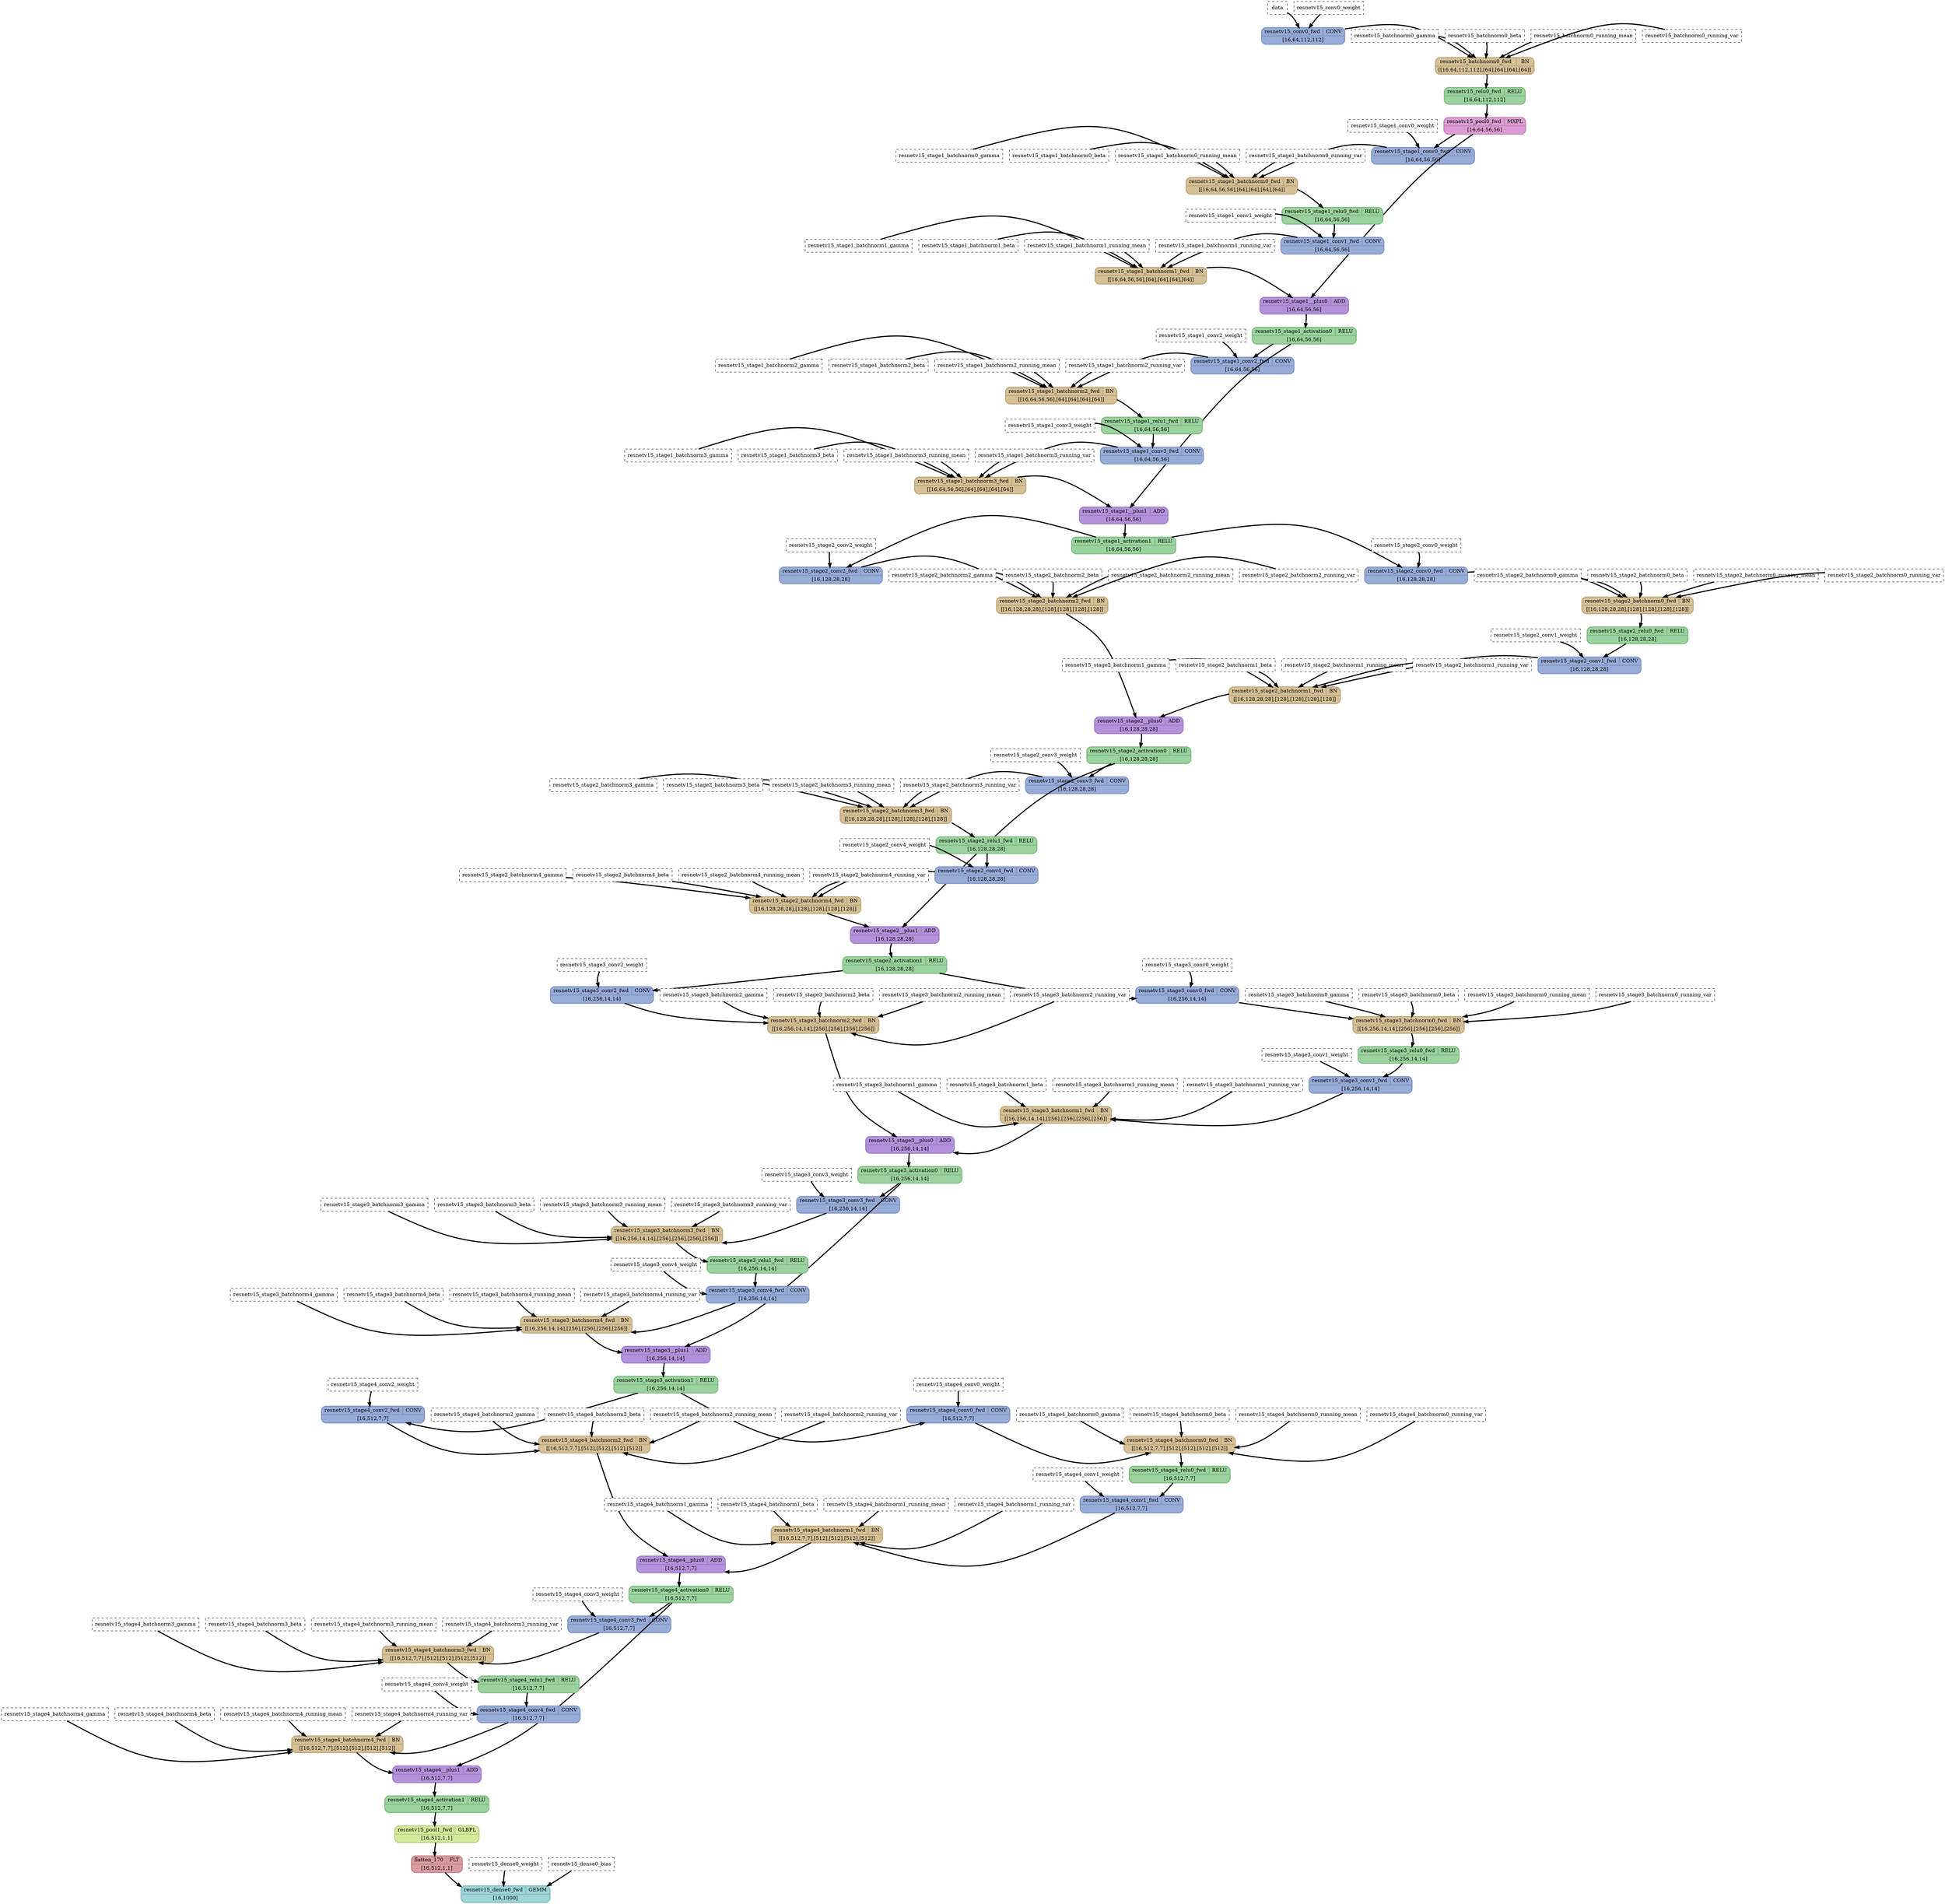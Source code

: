 strict digraph {
  graph [
    rankdir="TB"
    overlap=prism
    overlap_shrink=true
    splines=curved
  ];
  node [
    shape=Mrecord
  ];
  edge [
    penwidth=3
  ];

  // Node definitions.
  "data" [
    id=0
    name="data"
    type=constant_input
    label="data"
    inputs=""
    outputs=""
    shape=box
    style="filled,dashed"
    fillcolor="white"
  ];
  "resnetv15_conv0_weight" [
    id=1
    name="resnetv15_conv0_weight"
    type=constant_input
    label="resnetv15_conv0_weight"
    inputs=""
    outputs=""
    shape=box
    style="filled,dashed"
    fillcolor="white"
  ];
  "resnetv15_conv0_fwd" [
    id=2
    name="resnetv15_conv0_fwd"
    type=Conv
    label="{ {resnetv15_conv0_fwd  | CONV} | [16,64,112,112] }"
    inputs="data;resnetv15_conv0_weight"
    outputs="resnetv15_conv0_fwd"
    penwidth=3
    style=filled
    color="#8599c5"
    fontcolor="#000000"
    fillcolor="#98acd8"
  ];
  "resnetv15_batchnorm0_gamma" [
    id=3
    name="resnetv15_batchnorm0_gamma"
    type=constant_input
    label="resnetv15_batchnorm0_gamma"
    inputs=""
    outputs=""
    shape=box
    style="filled,dashed"
    fillcolor="white"
  ];
  "resnetv15_batchnorm0_beta" [
    id=4
    name="resnetv15_batchnorm0_beta"
    type=constant_input
    label="resnetv15_batchnorm0_beta"
    inputs=""
    outputs=""
    shape=box
    style="filled,dashed"
    fillcolor="white"
  ];
  "resnetv15_batchnorm0_running_mean" [
    id=5
    name="resnetv15_batchnorm0_running_mean"
    type=constant_input
    label="resnetv15_batchnorm0_running_mean"
    inputs=""
    outputs=""
    shape=box
    style="filled,dashed"
    fillcolor="white"
  ];
  "resnetv15_batchnorm0_running_var" [
    id=6
    name="resnetv15_batchnorm0_running_var"
    type=constant_input
    label="resnetv15_batchnorm0_running_var"
    inputs=""
    outputs=""
    shape=box
    style="filled,dashed"
    fillcolor="white"
  ];
  "resnetv15_batchnorm0_fwd" [
    id=7
    name="resnetv15_batchnorm0_fwd"
    type=BatchNormalization
    label="{ {resnetv15_batchnorm0_fwd  | BN} | [[16,64,112,112],[64],[64],[64],[64]] }"
    inputs="resnetv15_conv0_fwd;resnetv15_batchnorm0_gamma;resnetv15_batchnorm0_beta;resnetv15_batchnorm0_running_mean;resnetv15_batchnorm0_running_var"
    outputs="resnetv15_batchnorm0_fwd"
    penwidth=3
    style=filled
    color="#c0ab81"
    fontcolor="#000000"
    fillcolor="#d6c096"
  ];
  "resnetv15_relu0_fwd" [
    id=8
    name="resnetv15_relu0_fwd"
    type=Relu
    label="{ {resnetv15_relu0_fwd  | RELU} | [16,64,112,112] }"
    inputs="resnetv15_batchnorm0_fwd"
    outputs="resnetv15_relu0_fwd"
    penwidth=3
    style=filled
    color="#85bd89"
    fontcolor="#000000"
    fillcolor="#9ad39d"
  ];
  "resnetv15_pool0_fwd" [
    id=9
    name="resnetv15_pool0_fwd"
    type=MaxPool
    label="{ {resnetv15_pool0_fwd  | MXPL} | [16,64,56,56] }"
    inputs="resnetv15_relu0_fwd"
    outputs="resnetv15_pool0_fwd"
    penwidth=3
    style=filled
    color="#c78abe"
    fontcolor="#000000"
    fillcolor="#db9dd2"
  ];
  "resnetv15_stage1_conv0_weight" [
    id=10
    name="resnetv15_stage1_conv0_weight"
    type=constant_input
    label="resnetv15_stage1_conv0_weight"
    inputs=""
    outputs=""
    shape=box
    style="filled,dashed"
    fillcolor="white"
  ];
  "resnetv15_stage1_conv0_fwd" [
    id=11
    name="resnetv15_stage1_conv0_fwd"
    type=Conv
    label="{ {resnetv15_stage1_conv0_fwd  | CONV} | [16,64,56,56] }"
    inputs="resnetv15_pool0_fwd;resnetv15_stage1_conv0_weight"
    outputs="resnetv15_stage1_conv0_fwd"
    penwidth=3
    style=filled
    color="#8599c5"
    fontcolor="#000000"
    fillcolor="#98acd8"
  ];
  "resnetv15_stage1_batchnorm0_gamma" [
    id=12
    name="resnetv15_stage1_batchnorm0_gamma"
    type=constant_input
    label="resnetv15_stage1_batchnorm0_gamma"
    inputs=""
    outputs=""
    shape=box
    style="filled,dashed"
    fillcolor="white"
  ];
  "resnetv15_stage1_batchnorm0_beta" [
    id=13
    name="resnetv15_stage1_batchnorm0_beta"
    type=constant_input
    label="resnetv15_stage1_batchnorm0_beta"
    inputs=""
    outputs=""
    shape=box
    style="filled,dashed"
    fillcolor="white"
  ];
  "resnetv15_stage1_batchnorm0_running_mean" [
    id=14
    name="resnetv15_stage1_batchnorm0_running_mean"
    type=constant_input
    label="resnetv15_stage1_batchnorm0_running_mean"
    inputs=""
    outputs=""
    shape=box
    style="filled,dashed"
    fillcolor="white"
  ];
  "resnetv15_stage1_batchnorm0_running_var" [
    id=15
    name="resnetv15_stage1_batchnorm0_running_var"
    type=constant_input
    label="resnetv15_stage1_batchnorm0_running_var"
    inputs=""
    outputs=""
    shape=box
    style="filled,dashed"
    fillcolor="white"
  ];
  "resnetv15_stage1_batchnorm0_fwd" [
    id=16
    name="resnetv15_stage1_batchnorm0_fwd"
    type=BatchNormalization
    label="{ {resnetv15_stage1_batchnorm0_fwd  | BN} | [[16,64,56,56],[64],[64],[64],[64]] }"
    inputs="resnetv15_stage1_conv0_fwd;resnetv15_stage1_batchnorm0_gamma;resnetv15_stage1_batchnorm0_beta;resnetv15_stage1_batchnorm0_running_mean;resnetv15_stage1_batchnorm0_running_var"
    outputs="resnetv15_stage1_batchnorm0_fwd"
    penwidth=3
    style=filled
    color="#c0ab81"
    fontcolor="#000000"
    fillcolor="#d6c096"
  ];
  "resnetv15_stage1_relu0_fwd" [
    id=17
    name="resnetv15_stage1_relu0_fwd"
    type=Relu
    label="{ {resnetv15_stage1_relu0_fwd  | RELU} | [16,64,56,56] }"
    inputs="resnetv15_stage1_batchnorm0_fwd"
    outputs="resnetv15_stage1_relu0_fwd"
    penwidth=3
    style=filled
    color="#85bd89"
    fontcolor="#000000"
    fillcolor="#9ad39d"
  ];
  "resnetv15_stage1_conv1_weight" [
    id=18
    name="resnetv15_stage1_conv1_weight"
    type=constant_input
    label="resnetv15_stage1_conv1_weight"
    inputs=""
    outputs=""
    shape=box
    style="filled,dashed"
    fillcolor="white"
  ];
  "resnetv15_stage1_conv1_fwd" [
    id=19
    name="resnetv15_stage1_conv1_fwd"
    type=Conv
    label="{ {resnetv15_stage1_conv1_fwd  | CONV} | [16,64,56,56] }"
    inputs="resnetv15_stage1_relu0_fwd;resnetv15_stage1_conv1_weight"
    outputs="resnetv15_stage1_conv1_fwd"
    penwidth=3
    style=filled
    color="#8599c5"
    fontcolor="#000000"
    fillcolor="#98acd8"
  ];
  "resnetv15_stage1_batchnorm1_gamma" [
    id=20
    name="resnetv15_stage1_batchnorm1_gamma"
    type=constant_input
    label="resnetv15_stage1_batchnorm1_gamma"
    inputs=""
    outputs=""
    shape=box
    style="filled,dashed"
    fillcolor="white"
  ];
  "resnetv15_stage1_batchnorm1_beta" [
    id=21
    name="resnetv15_stage1_batchnorm1_beta"
    type=constant_input
    label="resnetv15_stage1_batchnorm1_beta"
    inputs=""
    outputs=""
    shape=box
    style="filled,dashed"
    fillcolor="white"
  ];
  "resnetv15_stage1_batchnorm1_running_mean" [
    id=22
    name="resnetv15_stage1_batchnorm1_running_mean"
    type=constant_input
    label="resnetv15_stage1_batchnorm1_running_mean"
    inputs=""
    outputs=""
    shape=box
    style="filled,dashed"
    fillcolor="white"
  ];
  "resnetv15_stage1_batchnorm1_running_var" [
    id=23
    name="resnetv15_stage1_batchnorm1_running_var"
    type=constant_input
    label="resnetv15_stage1_batchnorm1_running_var"
    inputs=""
    outputs=""
    shape=box
    style="filled,dashed"
    fillcolor="white"
  ];
  "resnetv15_stage1_batchnorm1_fwd" [
    id=24
    name="resnetv15_stage1_batchnorm1_fwd"
    type=BatchNormalization
    label="{ {resnetv15_stage1_batchnorm1_fwd  | BN} | [[16,64,56,56],[64],[64],[64],[64]] }"
    inputs="resnetv15_stage1_conv1_fwd;resnetv15_stage1_batchnorm1_gamma;resnetv15_stage1_batchnorm1_beta;resnetv15_stage1_batchnorm1_running_mean;resnetv15_stage1_batchnorm1_running_var"
    outputs="resnetv15_stage1_batchnorm1_fwd"
    penwidth=3
    style=filled
    color="#c0ab81"
    fontcolor="#000000"
    fillcolor="#d6c096"
  ];
  "resnetv15_stage1__plus0" [
    id=25
    name="resnetv15_stage1__plus0"
    type=Add
    label="{ {resnetv15_stage1__plus0  | ADD} | [16,64,56,56] }"
    inputs="resnetv15_pool0_fwd;resnetv15_stage1_batchnorm1_fwd"
    outputs="resnetv15_stage1__plus0"
    penwidth=3
    style=filled
    color="#a281c9"
    fontcolor="#000000"
    fillcolor="#b492db"
  ];
  "resnetv15_stage1_activation0" [
    id=26
    name="resnetv15_stage1_activation0"
    type=Relu
    label="{ {resnetv15_stage1_activation0  | RELU} | [16,64,56,56] }"
    inputs="resnetv15_stage1__plus0"
    outputs="resnetv15_stage1_activation0"
    penwidth=3
    style=filled
    color="#85bd89"
    fontcolor="#000000"
    fillcolor="#9ad39d"
  ];
  "resnetv15_stage1_conv2_weight" [
    id=27
    name="resnetv15_stage1_conv2_weight"
    type=constant_input
    label="resnetv15_stage1_conv2_weight"
    inputs=""
    outputs=""
    shape=box
    style="filled,dashed"
    fillcolor="white"
  ];
  "resnetv15_stage1_conv2_fwd" [
    id=28
    name="resnetv15_stage1_conv2_fwd"
    type=Conv
    label="{ {resnetv15_stage1_conv2_fwd  | CONV} | [16,64,56,56] }"
    inputs="resnetv15_stage1_activation0;resnetv15_stage1_conv2_weight"
    outputs="resnetv15_stage1_conv2_fwd"
    penwidth=3
    style=filled
    color="#8599c5"
    fontcolor="#000000"
    fillcolor="#98acd8"
  ];
  "resnetv15_stage1_batchnorm2_gamma" [
    id=29
    name="resnetv15_stage1_batchnorm2_gamma"
    type=constant_input
    label="resnetv15_stage1_batchnorm2_gamma"
    inputs=""
    outputs=""
    shape=box
    style="filled,dashed"
    fillcolor="white"
  ];
  "resnetv15_stage1_batchnorm2_beta" [
    id=30
    name="resnetv15_stage1_batchnorm2_beta"
    type=constant_input
    label="resnetv15_stage1_batchnorm2_beta"
    inputs=""
    outputs=""
    shape=box
    style="filled,dashed"
    fillcolor="white"
  ];
  "resnetv15_stage1_batchnorm2_running_mean" [
    id=31
    name="resnetv15_stage1_batchnorm2_running_mean"
    type=constant_input
    label="resnetv15_stage1_batchnorm2_running_mean"
    inputs=""
    outputs=""
    shape=box
    style="filled,dashed"
    fillcolor="white"
  ];
  "resnetv15_stage1_batchnorm2_running_var" [
    id=32
    name="resnetv15_stage1_batchnorm2_running_var"
    type=constant_input
    label="resnetv15_stage1_batchnorm2_running_var"
    inputs=""
    outputs=""
    shape=box
    style="filled,dashed"
    fillcolor="white"
  ];
  "resnetv15_stage1_batchnorm2_fwd" [
    id=33
    name="resnetv15_stage1_batchnorm2_fwd"
    type=BatchNormalization
    label="{ {resnetv15_stage1_batchnorm2_fwd  | BN} | [[16,64,56,56],[64],[64],[64],[64]] }"
    inputs="resnetv15_stage1_conv2_fwd;resnetv15_stage1_batchnorm2_gamma;resnetv15_stage1_batchnorm2_beta;resnetv15_stage1_batchnorm2_running_mean;resnetv15_stage1_batchnorm2_running_var"
    outputs="resnetv15_stage1_batchnorm2_fwd"
    penwidth=3
    style=filled
    color="#c0ab81"
    fontcolor="#000000"
    fillcolor="#d6c096"
  ];
  "resnetv15_stage1_relu1_fwd" [
    id=34
    name="resnetv15_stage1_relu1_fwd"
    type=Relu
    label="{ {resnetv15_stage1_relu1_fwd  | RELU} | [16,64,56,56] }"
    inputs="resnetv15_stage1_batchnorm2_fwd"
    outputs="resnetv15_stage1_relu1_fwd"
    penwidth=3
    style=filled
    color="#85bd89"
    fontcolor="#000000"
    fillcolor="#9ad39d"
  ];
  "resnetv15_stage1_conv3_weight" [
    id=35
    name="resnetv15_stage1_conv3_weight"
    type=constant_input
    label="resnetv15_stage1_conv3_weight"
    inputs=""
    outputs=""
    shape=box
    style="filled,dashed"
    fillcolor="white"
  ];
  "resnetv15_stage1_conv3_fwd" [
    id=36
    name="resnetv15_stage1_conv3_fwd"
    type=Conv
    label="{ {resnetv15_stage1_conv3_fwd  | CONV} | [16,64,56,56] }"
    inputs="resnetv15_stage1_relu1_fwd;resnetv15_stage1_conv3_weight"
    outputs="resnetv15_stage1_conv3_fwd"
    penwidth=3
    style=filled
    color="#8599c5"
    fontcolor="#000000"
    fillcolor="#98acd8"
  ];
  "resnetv15_stage1_batchnorm3_gamma" [
    id=37
    name="resnetv15_stage1_batchnorm3_gamma"
    type=constant_input
    label="resnetv15_stage1_batchnorm3_gamma"
    inputs=""
    outputs=""
    shape=box
    style="filled,dashed"
    fillcolor="white"
  ];
  "resnetv15_stage1_batchnorm3_beta" [
    id=38
    name="resnetv15_stage1_batchnorm3_beta"
    type=constant_input
    label="resnetv15_stage1_batchnorm3_beta"
    inputs=""
    outputs=""
    shape=box
    style="filled,dashed"
    fillcolor="white"
  ];
  "resnetv15_stage1_batchnorm3_running_mean" [
    id=39
    name="resnetv15_stage1_batchnorm3_running_mean"
    type=constant_input
    label="resnetv15_stage1_batchnorm3_running_mean"
    inputs=""
    outputs=""
    shape=box
    style="filled,dashed"
    fillcolor="white"
  ];
  "resnetv15_stage1_batchnorm3_running_var" [
    id=40
    name="resnetv15_stage1_batchnorm3_running_var"
    type=constant_input
    label="resnetv15_stage1_batchnorm3_running_var"
    inputs=""
    outputs=""
    shape=box
    style="filled,dashed"
    fillcolor="white"
  ];
  "resnetv15_stage1_batchnorm3_fwd" [
    id=41
    name="resnetv15_stage1_batchnorm3_fwd"
    type=BatchNormalization
    label="{ {resnetv15_stage1_batchnorm3_fwd  | BN} | [[16,64,56,56],[64],[64],[64],[64]] }"
    inputs="resnetv15_stage1_conv3_fwd;resnetv15_stage1_batchnorm3_gamma;resnetv15_stage1_batchnorm3_beta;resnetv15_stage1_batchnorm3_running_mean;resnetv15_stage1_batchnorm3_running_var"
    outputs="resnetv15_stage1_batchnorm3_fwd"
    penwidth=3
    style=filled
    color="#c0ab81"
    fontcolor="#000000"
    fillcolor="#d6c096"
  ];
  "resnetv15_stage1__plus1" [
    id=42
    name="resnetv15_stage1__plus1"
    type=Add
    label="{ {resnetv15_stage1__plus1  | ADD} | [16,64,56,56] }"
    inputs="resnetv15_stage1_activation0;resnetv15_stage1_batchnorm3_fwd"
    outputs="resnetv15_stage1__plus1"
    penwidth=3
    style=filled
    color="#a281c9"
    fontcolor="#000000"
    fillcolor="#b492db"
  ];
  "resnetv15_stage1_activation1" [
    id=43
    name="resnetv15_stage1_activation1"
    type=Relu
    label="{ {resnetv15_stage1_activation1  | RELU} | [16,64,56,56] }"
    inputs="resnetv15_stage1__plus1"
    outputs="resnetv15_stage1_activation1"
    penwidth=3
    style=filled
    color="#85bd89"
    fontcolor="#000000"
    fillcolor="#9ad39d"
  ];
  "resnetv15_stage2_conv2_weight" [
    id=44
    name="resnetv15_stage2_conv2_weight"
    type=constant_input
    label="resnetv15_stage2_conv2_weight"
    inputs=""
    outputs=""
    shape=box
    style="filled,dashed"
    fillcolor="white"
  ];
  "resnetv15_stage2_conv2_fwd" [
    id=45
    name="resnetv15_stage2_conv2_fwd"
    type=Conv
    label="{ {resnetv15_stage2_conv2_fwd  | CONV} | [16,128,28,28] }"
    inputs="resnetv15_stage1_activation1;resnetv15_stage2_conv2_weight"
    outputs="resnetv15_stage2_conv2_fwd"
    penwidth=3
    style=filled
    color="#8599c5"
    fontcolor="#000000"
    fillcolor="#98acd8"
  ];
  "resnetv15_stage2_batchnorm2_gamma" [
    id=46
    name="resnetv15_stage2_batchnorm2_gamma"
    type=constant_input
    label="resnetv15_stage2_batchnorm2_gamma"
    inputs=""
    outputs=""
    shape=box
    style="filled,dashed"
    fillcolor="white"
  ];
  "resnetv15_stage2_batchnorm2_beta" [
    id=47
    name="resnetv15_stage2_batchnorm2_beta"
    type=constant_input
    label="resnetv15_stage2_batchnorm2_beta"
    inputs=""
    outputs=""
    shape=box
    style="filled,dashed"
    fillcolor="white"
  ];
  "resnetv15_stage2_batchnorm2_running_mean" [
    id=48
    name="resnetv15_stage2_batchnorm2_running_mean"
    type=constant_input
    label="resnetv15_stage2_batchnorm2_running_mean"
    inputs=""
    outputs=""
    shape=box
    style="filled,dashed"
    fillcolor="white"
  ];
  "resnetv15_stage2_batchnorm2_running_var" [
    id=49
    name="resnetv15_stage2_batchnorm2_running_var"
    type=constant_input
    label="resnetv15_stage2_batchnorm2_running_var"
    inputs=""
    outputs=""
    shape=box
    style="filled,dashed"
    fillcolor="white"
  ];
  "resnetv15_stage2_batchnorm2_fwd" [
    id=50
    name="resnetv15_stage2_batchnorm2_fwd"
    type=BatchNormalization
    label="{ {resnetv15_stage2_batchnorm2_fwd  | BN} | [[16,128,28,28],[128],[128],[128],[128]] }"
    inputs="resnetv15_stage2_conv2_fwd;resnetv15_stage2_batchnorm2_gamma;resnetv15_stage2_batchnorm2_beta;resnetv15_stage2_batchnorm2_running_mean;resnetv15_stage2_batchnorm2_running_var"
    outputs="resnetv15_stage2_batchnorm2_fwd"
    penwidth=3
    style=filled
    color="#c0ab81"
    fontcolor="#000000"
    fillcolor="#d6c096"
  ];
  "resnetv15_stage2_conv0_weight" [
    id=51
    name="resnetv15_stage2_conv0_weight"
    type=constant_input
    label="resnetv15_stage2_conv0_weight"
    inputs=""
    outputs=""
    shape=box
    style="filled,dashed"
    fillcolor="white"
  ];
  "resnetv15_stage2_conv0_fwd" [
    id=52
    name="resnetv15_stage2_conv0_fwd"
    type=Conv
    label="{ {resnetv15_stage2_conv0_fwd  | CONV} | [16,128,28,28] }"
    inputs="resnetv15_stage1_activation1;resnetv15_stage2_conv0_weight"
    outputs="resnetv15_stage2_conv0_fwd"
    penwidth=3
    style=filled
    color="#8599c5"
    fontcolor="#000000"
    fillcolor="#98acd8"
  ];
  "resnetv15_stage2_batchnorm0_gamma" [
    id=53
    name="resnetv15_stage2_batchnorm0_gamma"
    type=constant_input
    label="resnetv15_stage2_batchnorm0_gamma"
    inputs=""
    outputs=""
    shape=box
    style="filled,dashed"
    fillcolor="white"
  ];
  "resnetv15_stage2_batchnorm0_beta" [
    id=54
    name="resnetv15_stage2_batchnorm0_beta"
    type=constant_input
    label="resnetv15_stage2_batchnorm0_beta"
    inputs=""
    outputs=""
    shape=box
    style="filled,dashed"
    fillcolor="white"
  ];
  "resnetv15_stage2_batchnorm0_running_mean" [
    id=55
    name="resnetv15_stage2_batchnorm0_running_mean"
    type=constant_input
    label="resnetv15_stage2_batchnorm0_running_mean"
    inputs=""
    outputs=""
    shape=box
    style="filled,dashed"
    fillcolor="white"
  ];
  "resnetv15_stage2_batchnorm0_running_var" [
    id=56
    name="resnetv15_stage2_batchnorm0_running_var"
    type=constant_input
    label="resnetv15_stage2_batchnorm0_running_var"
    inputs=""
    outputs=""
    shape=box
    style="filled,dashed"
    fillcolor="white"
  ];
  "resnetv15_stage2_batchnorm0_fwd" [
    id=57
    name="resnetv15_stage2_batchnorm0_fwd"
    type=BatchNormalization
    label="{ {resnetv15_stage2_batchnorm0_fwd  | BN} | [[16,128,28,28],[128],[128],[128],[128]] }"
    inputs="resnetv15_stage2_conv0_fwd;resnetv15_stage2_batchnorm0_gamma;resnetv15_stage2_batchnorm0_beta;resnetv15_stage2_batchnorm0_running_mean;resnetv15_stage2_batchnorm0_running_var"
    outputs="resnetv15_stage2_batchnorm0_fwd"
    penwidth=3
    style=filled
    color="#c0ab81"
    fontcolor="#000000"
    fillcolor="#d6c096"
  ];
  "resnetv15_stage2_relu0_fwd" [
    id=58
    name="resnetv15_stage2_relu0_fwd"
    type=Relu
    label="{ {resnetv15_stage2_relu0_fwd  | RELU} | [16,128,28,28] }"
    inputs="resnetv15_stage2_batchnorm0_fwd"
    outputs="resnetv15_stage2_relu0_fwd"
    penwidth=3
    style=filled
    color="#85bd89"
    fontcolor="#000000"
    fillcolor="#9ad39d"
  ];
  "resnetv15_stage2_conv1_weight" [
    id=59
    name="resnetv15_stage2_conv1_weight"
    type=constant_input
    label="resnetv15_stage2_conv1_weight"
    inputs=""
    outputs=""
    shape=box
    style="filled,dashed"
    fillcolor="white"
  ];
  "resnetv15_stage2_conv1_fwd" [
    id=60
    name="resnetv15_stage2_conv1_fwd"
    type=Conv
    label="{ {resnetv15_stage2_conv1_fwd  | CONV} | [16,128,28,28] }"
    inputs="resnetv15_stage2_relu0_fwd;resnetv15_stage2_conv1_weight"
    outputs="resnetv15_stage2_conv1_fwd"
    penwidth=3
    style=filled
    color="#8599c5"
    fontcolor="#000000"
    fillcolor="#98acd8"
  ];
  "resnetv15_stage2_batchnorm1_gamma" [
    id=61
    name="resnetv15_stage2_batchnorm1_gamma"
    type=constant_input
    label="resnetv15_stage2_batchnorm1_gamma"
    inputs=""
    outputs=""
    shape=box
    style="filled,dashed"
    fillcolor="white"
  ];
  "resnetv15_stage2_batchnorm1_beta" [
    id=62
    name="resnetv15_stage2_batchnorm1_beta"
    type=constant_input
    label="resnetv15_stage2_batchnorm1_beta"
    inputs=""
    outputs=""
    shape=box
    style="filled,dashed"
    fillcolor="white"
  ];
  "resnetv15_stage2_batchnorm1_running_mean" [
    id=63
    name="resnetv15_stage2_batchnorm1_running_mean"
    type=constant_input
    label="resnetv15_stage2_batchnorm1_running_mean"
    inputs=""
    outputs=""
    shape=box
    style="filled,dashed"
    fillcolor="white"
  ];
  "resnetv15_stage2_batchnorm1_running_var" [
    id=64
    name="resnetv15_stage2_batchnorm1_running_var"
    type=constant_input
    label="resnetv15_stage2_batchnorm1_running_var"
    inputs=""
    outputs=""
    shape=box
    style="filled,dashed"
    fillcolor="white"
  ];
  "resnetv15_stage2_batchnorm1_fwd" [
    id=65
    name="resnetv15_stage2_batchnorm1_fwd"
    type=BatchNormalization
    label="{ {resnetv15_stage2_batchnorm1_fwd  | BN} | [[16,128,28,28],[128],[128],[128],[128]] }"
    inputs="resnetv15_stage2_conv1_fwd;resnetv15_stage2_batchnorm1_gamma;resnetv15_stage2_batchnorm1_beta;resnetv15_stage2_batchnorm1_running_mean;resnetv15_stage2_batchnorm1_running_var"
    outputs="resnetv15_stage2_batchnorm1_fwd"
    penwidth=3
    style=filled
    color="#c0ab81"
    fontcolor="#000000"
    fillcolor="#d6c096"
  ];
  "resnetv15_stage2__plus0" [
    id=66
    name="resnetv15_stage2__plus0"
    type=Add
    label="{ {resnetv15_stage2__plus0  | ADD} | [16,128,28,28] }"
    inputs="resnetv15_stage2_batchnorm2_fwd;resnetv15_stage2_batchnorm1_fwd"
    outputs="resnetv15_stage2__plus0"
    penwidth=3
    style=filled
    color="#a281c9"
    fontcolor="#000000"
    fillcolor="#b492db"
  ];
  "resnetv15_stage2_activation0" [
    id=67
    name="resnetv15_stage2_activation0"
    type=Relu
    label="{ {resnetv15_stage2_activation0  | RELU} | [16,128,28,28] }"
    inputs="resnetv15_stage2__plus0"
    outputs="resnetv15_stage2_activation0"
    penwidth=3
    style=filled
    color="#85bd89"
    fontcolor="#000000"
    fillcolor="#9ad39d"
  ];
  "resnetv15_stage2_conv3_weight" [
    id=68
    name="resnetv15_stage2_conv3_weight"
    type=constant_input
    label="resnetv15_stage2_conv3_weight"
    inputs=""
    outputs=""
    shape=box
    style="filled,dashed"
    fillcolor="white"
  ];
  "resnetv15_stage2_conv3_fwd" [
    id=69
    name="resnetv15_stage2_conv3_fwd"
    type=Conv
    label="{ {resnetv15_stage2_conv3_fwd  | CONV} | [16,128,28,28] }"
    inputs="resnetv15_stage2_activation0;resnetv15_stage2_conv3_weight"
    outputs="resnetv15_stage2_conv3_fwd"
    penwidth=3
    style=filled
    color="#8599c5"
    fontcolor="#000000"
    fillcolor="#98acd8"
  ];
  "resnetv15_stage2_batchnorm3_gamma" [
    id=70
    name="resnetv15_stage2_batchnorm3_gamma"
    type=constant_input
    label="resnetv15_stage2_batchnorm3_gamma"
    inputs=""
    outputs=""
    shape=box
    style="filled,dashed"
    fillcolor="white"
  ];
  "resnetv15_stage2_batchnorm3_beta" [
    id=71
    name="resnetv15_stage2_batchnorm3_beta"
    type=constant_input
    label="resnetv15_stage2_batchnorm3_beta"
    inputs=""
    outputs=""
    shape=box
    style="filled,dashed"
    fillcolor="white"
  ];
  "resnetv15_stage2_batchnorm3_running_mean" [
    id=72
    name="resnetv15_stage2_batchnorm3_running_mean"
    type=constant_input
    label="resnetv15_stage2_batchnorm3_running_mean"
    inputs=""
    outputs=""
    shape=box
    style="filled,dashed"
    fillcolor="white"
  ];
  "resnetv15_stage2_batchnorm3_running_var" [
    id=73
    name="resnetv15_stage2_batchnorm3_running_var"
    type=constant_input
    label="resnetv15_stage2_batchnorm3_running_var"
    inputs=""
    outputs=""
    shape=box
    style="filled,dashed"
    fillcolor="white"
  ];
  "resnetv15_stage2_batchnorm3_fwd" [
    id=74
    name="resnetv15_stage2_batchnorm3_fwd"
    type=BatchNormalization
    label="{ {resnetv15_stage2_batchnorm3_fwd  | BN} | [[16,128,28,28],[128],[128],[128],[128]] }"
    inputs="resnetv15_stage2_conv3_fwd;resnetv15_stage2_batchnorm3_gamma;resnetv15_stage2_batchnorm3_beta;resnetv15_stage2_batchnorm3_running_mean;resnetv15_stage2_batchnorm3_running_var"
    outputs="resnetv15_stage2_batchnorm3_fwd"
    penwidth=3
    style=filled
    color="#c0ab81"
    fontcolor="#000000"
    fillcolor="#d6c096"
  ];
  "resnetv15_stage2_relu1_fwd" [
    id=75
    name="resnetv15_stage2_relu1_fwd"
    type=Relu
    label="{ {resnetv15_stage2_relu1_fwd  | RELU} | [16,128,28,28] }"
    inputs="resnetv15_stage2_batchnorm3_fwd"
    outputs="resnetv15_stage2_relu1_fwd"
    penwidth=3
    style=filled
    color="#85bd89"
    fontcolor="#000000"
    fillcolor="#9ad39d"
  ];
  "resnetv15_stage2_conv4_weight" [
    id=76
    name="resnetv15_stage2_conv4_weight"
    type=constant_input
    label="resnetv15_stage2_conv4_weight"
    inputs=""
    outputs=""
    shape=box
    style="filled,dashed"
    fillcolor="white"
  ];
  "resnetv15_stage2_conv4_fwd" [
    id=77
    name="resnetv15_stage2_conv4_fwd"
    type=Conv
    label="{ {resnetv15_stage2_conv4_fwd  | CONV} | [16,128,28,28] }"
    inputs="resnetv15_stage2_relu1_fwd;resnetv15_stage2_conv4_weight"
    outputs="resnetv15_stage2_conv4_fwd"
    penwidth=3
    style=filled
    color="#8599c5"
    fontcolor="#000000"
    fillcolor="#98acd8"
  ];
  "resnetv15_stage2_batchnorm4_gamma" [
    id=78
    name="resnetv15_stage2_batchnorm4_gamma"
    type=constant_input
    label="resnetv15_stage2_batchnorm4_gamma"
    inputs=""
    outputs=""
    shape=box
    style="filled,dashed"
    fillcolor="white"
  ];
  "resnetv15_stage2_batchnorm4_beta" [
    id=79
    name="resnetv15_stage2_batchnorm4_beta"
    type=constant_input
    label="resnetv15_stage2_batchnorm4_beta"
    inputs=""
    outputs=""
    shape=box
    style="filled,dashed"
    fillcolor="white"
  ];
  "resnetv15_stage2_batchnorm4_running_mean" [
    id=80
    name="resnetv15_stage2_batchnorm4_running_mean"
    type=constant_input
    label="resnetv15_stage2_batchnorm4_running_mean"
    inputs=""
    outputs=""
    shape=box
    style="filled,dashed"
    fillcolor="white"
  ];
  "resnetv15_stage2_batchnorm4_running_var" [
    id=81
    name="resnetv15_stage2_batchnorm4_running_var"
    type=constant_input
    label="resnetv15_stage2_batchnorm4_running_var"
    inputs=""
    outputs=""
    shape=box
    style="filled,dashed"
    fillcolor="white"
  ];
  "resnetv15_stage2_batchnorm4_fwd" [
    id=82
    name="resnetv15_stage2_batchnorm4_fwd"
    type=BatchNormalization
    label="{ {resnetv15_stage2_batchnorm4_fwd  | BN} | [[16,128,28,28],[128],[128],[128],[128]] }"
    inputs="resnetv15_stage2_conv4_fwd;resnetv15_stage2_batchnorm4_gamma;resnetv15_stage2_batchnorm4_beta;resnetv15_stage2_batchnorm4_running_mean;resnetv15_stage2_batchnorm4_running_var"
    outputs="resnetv15_stage2_batchnorm4_fwd"
    penwidth=3
    style=filled
    color="#c0ab81"
    fontcolor="#000000"
    fillcolor="#d6c096"
  ];
  "resnetv15_stage2__plus1" [
    id=83
    name="resnetv15_stage2__plus1"
    type=Add
    label="{ {resnetv15_stage2__plus1  | ADD} | [16,128,28,28] }"
    inputs="resnetv15_stage2_activation0;resnetv15_stage2_batchnorm4_fwd"
    outputs="resnetv15_stage2__plus1"
    penwidth=3
    style=filled
    color="#a281c9"
    fontcolor="#000000"
    fillcolor="#b492db"
  ];
  "resnetv15_stage2_activation1" [
    id=84
    name="resnetv15_stage2_activation1"
    type=Relu
    label="{ {resnetv15_stage2_activation1  | RELU} | [16,128,28,28] }"
    inputs="resnetv15_stage2__plus1"
    outputs="resnetv15_stage2_activation1"
    penwidth=3
    style=filled
    color="#85bd89"
    fontcolor="#000000"
    fillcolor="#9ad39d"
  ];
  "resnetv15_stage3_conv2_weight" [
    id=85
    name="resnetv15_stage3_conv2_weight"
    type=constant_input
    label="resnetv15_stage3_conv2_weight"
    inputs=""
    outputs=""
    shape=box
    style="filled,dashed"
    fillcolor="white"
  ];
  "resnetv15_stage3_conv2_fwd" [
    id=86
    name="resnetv15_stage3_conv2_fwd"
    type=Conv
    label="{ {resnetv15_stage3_conv2_fwd  | CONV} | [16,256,14,14] }"
    inputs="resnetv15_stage2_activation1;resnetv15_stage3_conv2_weight"
    outputs="resnetv15_stage3_conv2_fwd"
    penwidth=3
    style=filled
    color="#8599c5"
    fontcolor="#000000"
    fillcolor="#98acd8"
  ];
  "resnetv15_stage3_batchnorm2_gamma" [
    id=87
    name="resnetv15_stage3_batchnorm2_gamma"
    type=constant_input
    label="resnetv15_stage3_batchnorm2_gamma"
    inputs=""
    outputs=""
    shape=box
    style="filled,dashed"
    fillcolor="white"
  ];
  "resnetv15_stage3_batchnorm2_beta" [
    id=88
    name="resnetv15_stage3_batchnorm2_beta"
    type=constant_input
    label="resnetv15_stage3_batchnorm2_beta"
    inputs=""
    outputs=""
    shape=box
    style="filled,dashed"
    fillcolor="white"
  ];
  "resnetv15_stage3_batchnorm2_running_mean" [
    id=89
    name="resnetv15_stage3_batchnorm2_running_mean"
    type=constant_input
    label="resnetv15_stage3_batchnorm2_running_mean"
    inputs=""
    outputs=""
    shape=box
    style="filled,dashed"
    fillcolor="white"
  ];
  "resnetv15_stage3_batchnorm2_running_var" [
    id=90
    name="resnetv15_stage3_batchnorm2_running_var"
    type=constant_input
    label="resnetv15_stage3_batchnorm2_running_var"
    inputs=""
    outputs=""
    shape=box
    style="filled,dashed"
    fillcolor="white"
  ];
  "resnetv15_stage3_batchnorm2_fwd" [
    id=91
    name="resnetv15_stage3_batchnorm2_fwd"
    type=BatchNormalization
    label="{ {resnetv15_stage3_batchnorm2_fwd  | BN} | [[16,256,14,14],[256],[256],[256],[256]] }"
    inputs="resnetv15_stage3_conv2_fwd;resnetv15_stage3_batchnorm2_gamma;resnetv15_stage3_batchnorm2_beta;resnetv15_stage3_batchnorm2_running_mean;resnetv15_stage3_batchnorm2_running_var"
    outputs="resnetv15_stage3_batchnorm2_fwd"
    penwidth=3
    style=filled
    color="#c0ab81"
    fontcolor="#000000"
    fillcolor="#d6c096"
  ];
  "resnetv15_stage3_conv0_weight" [
    id=92
    name="resnetv15_stage3_conv0_weight"
    type=constant_input
    label="resnetv15_stage3_conv0_weight"
    inputs=""
    outputs=""
    shape=box
    style="filled,dashed"
    fillcolor="white"
  ];
  "resnetv15_stage3_conv0_fwd" [
    id=93
    name="resnetv15_stage3_conv0_fwd"
    type=Conv
    label="{ {resnetv15_stage3_conv0_fwd  | CONV} | [16,256,14,14] }"
    inputs="resnetv15_stage2_activation1;resnetv15_stage3_conv0_weight"
    outputs="resnetv15_stage3_conv0_fwd"
    penwidth=3
    style=filled
    color="#8599c5"
    fontcolor="#000000"
    fillcolor="#98acd8"
  ];
  "resnetv15_stage3_batchnorm0_gamma" [
    id=94
    name="resnetv15_stage3_batchnorm0_gamma"
    type=constant_input
    label="resnetv15_stage3_batchnorm0_gamma"
    inputs=""
    outputs=""
    shape=box
    style="filled,dashed"
    fillcolor="white"
  ];
  "resnetv15_stage3_batchnorm0_beta" [
    id=95
    name="resnetv15_stage3_batchnorm0_beta"
    type=constant_input
    label="resnetv15_stage3_batchnorm0_beta"
    inputs=""
    outputs=""
    shape=box
    style="filled,dashed"
    fillcolor="white"
  ];
  "resnetv15_stage3_batchnorm0_running_mean" [
    id=96
    name="resnetv15_stage3_batchnorm0_running_mean"
    type=constant_input
    label="resnetv15_stage3_batchnorm0_running_mean"
    inputs=""
    outputs=""
    shape=box
    style="filled,dashed"
    fillcolor="white"
  ];
  "resnetv15_stage3_batchnorm0_running_var" [
    id=97
    name="resnetv15_stage3_batchnorm0_running_var"
    type=constant_input
    label="resnetv15_stage3_batchnorm0_running_var"
    inputs=""
    outputs=""
    shape=box
    style="filled,dashed"
    fillcolor="white"
  ];
  "resnetv15_stage3_batchnorm0_fwd" [
    id=98
    name="resnetv15_stage3_batchnorm0_fwd"
    type=BatchNormalization
    label="{ {resnetv15_stage3_batchnorm0_fwd  | BN} | [[16,256,14,14],[256],[256],[256],[256]] }"
    inputs="resnetv15_stage3_conv0_fwd;resnetv15_stage3_batchnorm0_gamma;resnetv15_stage3_batchnorm0_beta;resnetv15_stage3_batchnorm0_running_mean;resnetv15_stage3_batchnorm0_running_var"
    outputs="resnetv15_stage3_batchnorm0_fwd"
    penwidth=3
    style=filled
    color="#c0ab81"
    fontcolor="#000000"
    fillcolor="#d6c096"
  ];
  "resnetv15_stage3_relu0_fwd" [
    id=99
    name="resnetv15_stage3_relu0_fwd"
    type=Relu
    label="{ {resnetv15_stage3_relu0_fwd  | RELU} | [16,256,14,14] }"
    inputs="resnetv15_stage3_batchnorm0_fwd"
    outputs="resnetv15_stage3_relu0_fwd"
    penwidth=3
    style=filled
    color="#85bd89"
    fontcolor="#000000"
    fillcolor="#9ad39d"
  ];
  "resnetv15_stage3_conv1_weight" [
    id=100
    name="resnetv15_stage3_conv1_weight"
    type=constant_input
    label="resnetv15_stage3_conv1_weight"
    inputs=""
    outputs=""
    shape=box
    style="filled,dashed"
    fillcolor="white"
  ];
  "resnetv15_stage3_conv1_fwd" [
    id=101
    name="resnetv15_stage3_conv1_fwd"
    type=Conv
    label="{ {resnetv15_stage3_conv1_fwd  | CONV} | [16,256,14,14] }"
    inputs="resnetv15_stage3_relu0_fwd;resnetv15_stage3_conv1_weight"
    outputs="resnetv15_stage3_conv1_fwd"
    penwidth=3
    style=filled
    color="#8599c5"
    fontcolor="#000000"
    fillcolor="#98acd8"
  ];
  "resnetv15_stage3_batchnorm1_gamma" [
    id=102
    name="resnetv15_stage3_batchnorm1_gamma"
    type=constant_input
    label="resnetv15_stage3_batchnorm1_gamma"
    inputs=""
    outputs=""
    shape=box
    style="filled,dashed"
    fillcolor="white"
  ];
  "resnetv15_stage3_batchnorm1_beta" [
    id=103
    name="resnetv15_stage3_batchnorm1_beta"
    type=constant_input
    label="resnetv15_stage3_batchnorm1_beta"
    inputs=""
    outputs=""
    shape=box
    style="filled,dashed"
    fillcolor="white"
  ];
  "resnetv15_stage3_batchnorm1_running_mean" [
    id=104
    name="resnetv15_stage3_batchnorm1_running_mean"
    type=constant_input
    label="resnetv15_stage3_batchnorm1_running_mean"
    inputs=""
    outputs=""
    shape=box
    style="filled,dashed"
    fillcolor="white"
  ];
  "resnetv15_stage3_batchnorm1_running_var" [
    id=105
    name="resnetv15_stage3_batchnorm1_running_var"
    type=constant_input
    label="resnetv15_stage3_batchnorm1_running_var"
    inputs=""
    outputs=""
    shape=box
    style="filled,dashed"
    fillcolor="white"
  ];
  "resnetv15_stage3_batchnorm1_fwd" [
    id=106
    name="resnetv15_stage3_batchnorm1_fwd"
    type=BatchNormalization
    label="{ {resnetv15_stage3_batchnorm1_fwd  | BN} | [[16,256,14,14],[256],[256],[256],[256]] }"
    inputs="resnetv15_stage3_conv1_fwd;resnetv15_stage3_batchnorm1_gamma;resnetv15_stage3_batchnorm1_beta;resnetv15_stage3_batchnorm1_running_mean;resnetv15_stage3_batchnorm1_running_var"
    outputs="resnetv15_stage3_batchnorm1_fwd"
    penwidth=3
    style=filled
    color="#c0ab81"
    fontcolor="#000000"
    fillcolor="#d6c096"
  ];
  "resnetv15_stage3__plus0" [
    id=107
    name="resnetv15_stage3__plus0"
    type=Add
    label="{ {resnetv15_stage3__plus0  | ADD} | [16,256,14,14] }"
    inputs="resnetv15_stage3_batchnorm2_fwd;resnetv15_stage3_batchnorm1_fwd"
    outputs="resnetv15_stage3__plus0"
    penwidth=3
    style=filled
    color="#a281c9"
    fontcolor="#000000"
    fillcolor="#b492db"
  ];
  "resnetv15_stage3_activation0" [
    id=108
    name="resnetv15_stage3_activation0"
    type=Relu
    label="{ {resnetv15_stage3_activation0  | RELU} | [16,256,14,14] }"
    inputs="resnetv15_stage3__plus0"
    outputs="resnetv15_stage3_activation0"
    penwidth=3
    style=filled
    color="#85bd89"
    fontcolor="#000000"
    fillcolor="#9ad39d"
  ];
  "resnetv15_stage3_conv3_weight" [
    id=109
    name="resnetv15_stage3_conv3_weight"
    type=constant_input
    label="resnetv15_stage3_conv3_weight"
    inputs=""
    outputs=""
    shape=box
    style="filled,dashed"
    fillcolor="white"
  ];
  "resnetv15_stage3_conv3_fwd" [
    id=110
    name="resnetv15_stage3_conv3_fwd"
    type=Conv
    label="{ {resnetv15_stage3_conv3_fwd  | CONV} | [16,256,14,14] }"
    inputs="resnetv15_stage3_activation0;resnetv15_stage3_conv3_weight"
    outputs="resnetv15_stage3_conv3_fwd"
    penwidth=3
    style=filled
    color="#8599c5"
    fontcolor="#000000"
    fillcolor="#98acd8"
  ];
  "resnetv15_stage3_batchnorm3_gamma" [
    id=111
    name="resnetv15_stage3_batchnorm3_gamma"
    type=constant_input
    label="resnetv15_stage3_batchnorm3_gamma"
    inputs=""
    outputs=""
    shape=box
    style="filled,dashed"
    fillcolor="white"
  ];
  "resnetv15_stage3_batchnorm3_beta" [
    id=112
    name="resnetv15_stage3_batchnorm3_beta"
    type=constant_input
    label="resnetv15_stage3_batchnorm3_beta"
    inputs=""
    outputs=""
    shape=box
    style="filled,dashed"
    fillcolor="white"
  ];
  "resnetv15_stage3_batchnorm3_running_mean" [
    id=113
    name="resnetv15_stage3_batchnorm3_running_mean"
    type=constant_input
    label="resnetv15_stage3_batchnorm3_running_mean"
    inputs=""
    outputs=""
    shape=box
    style="filled,dashed"
    fillcolor="white"
  ];
  "resnetv15_stage3_batchnorm3_running_var" [
    id=114
    name="resnetv15_stage3_batchnorm3_running_var"
    type=constant_input
    label="resnetv15_stage3_batchnorm3_running_var"
    inputs=""
    outputs=""
    shape=box
    style="filled,dashed"
    fillcolor="white"
  ];
  "resnetv15_stage3_batchnorm3_fwd" [
    id=115
    name="resnetv15_stage3_batchnorm3_fwd"
    type=BatchNormalization
    label="{ {resnetv15_stage3_batchnorm3_fwd  | BN} | [[16,256,14,14],[256],[256],[256],[256]] }"
    inputs="resnetv15_stage3_conv3_fwd;resnetv15_stage3_batchnorm3_gamma;resnetv15_stage3_batchnorm3_beta;resnetv15_stage3_batchnorm3_running_mean;resnetv15_stage3_batchnorm3_running_var"
    outputs="resnetv15_stage3_batchnorm3_fwd"
    penwidth=3
    style=filled
    color="#c0ab81"
    fontcolor="#000000"
    fillcolor="#d6c096"
  ];
  "resnetv15_stage3_relu1_fwd" [
    id=116
    name="resnetv15_stage3_relu1_fwd"
    type=Relu
    label="{ {resnetv15_stage3_relu1_fwd  | RELU} | [16,256,14,14] }"
    inputs="resnetv15_stage3_batchnorm3_fwd"
    outputs="resnetv15_stage3_relu1_fwd"
    penwidth=3
    style=filled
    color="#85bd89"
    fontcolor="#000000"
    fillcolor="#9ad39d"
  ];
  "resnetv15_stage3_conv4_weight" [
    id=117
    name="resnetv15_stage3_conv4_weight"
    type=constant_input
    label="resnetv15_stage3_conv4_weight"
    inputs=""
    outputs=""
    shape=box
    style="filled,dashed"
    fillcolor="white"
  ];
  "resnetv15_stage3_conv4_fwd" [
    id=118
    name="resnetv15_stage3_conv4_fwd"
    type=Conv
    label="{ {resnetv15_stage3_conv4_fwd  | CONV} | [16,256,14,14] }"
    inputs="resnetv15_stage3_relu1_fwd;resnetv15_stage3_conv4_weight"
    outputs="resnetv15_stage3_conv4_fwd"
    penwidth=3
    style=filled
    color="#8599c5"
    fontcolor="#000000"
    fillcolor="#98acd8"
  ];
  "resnetv15_stage3_batchnorm4_gamma" [
    id=119
    name="resnetv15_stage3_batchnorm4_gamma"
    type=constant_input
    label="resnetv15_stage3_batchnorm4_gamma"
    inputs=""
    outputs=""
    shape=box
    style="filled,dashed"
    fillcolor="white"
  ];
  "resnetv15_stage3_batchnorm4_beta" [
    id=120
    name="resnetv15_stage3_batchnorm4_beta"
    type=constant_input
    label="resnetv15_stage3_batchnorm4_beta"
    inputs=""
    outputs=""
    shape=box
    style="filled,dashed"
    fillcolor="white"
  ];
  "resnetv15_stage3_batchnorm4_running_mean" [
    id=121
    name="resnetv15_stage3_batchnorm4_running_mean"
    type=constant_input
    label="resnetv15_stage3_batchnorm4_running_mean"
    inputs=""
    outputs=""
    shape=box
    style="filled,dashed"
    fillcolor="white"
  ];
  "resnetv15_stage3_batchnorm4_running_var" [
    id=122
    name="resnetv15_stage3_batchnorm4_running_var"
    type=constant_input
    label="resnetv15_stage3_batchnorm4_running_var"
    inputs=""
    outputs=""
    shape=box
    style="filled,dashed"
    fillcolor="white"
  ];
  "resnetv15_stage3_batchnorm4_fwd" [
    id=123
    name="resnetv15_stage3_batchnorm4_fwd"
    type=BatchNormalization
    label="{ {resnetv15_stage3_batchnorm4_fwd  | BN} | [[16,256,14,14],[256],[256],[256],[256]] }"
    inputs="resnetv15_stage3_conv4_fwd;resnetv15_stage3_batchnorm4_gamma;resnetv15_stage3_batchnorm4_beta;resnetv15_stage3_batchnorm4_running_mean;resnetv15_stage3_batchnorm4_running_var"
    outputs="resnetv15_stage3_batchnorm4_fwd"
    penwidth=3
    style=filled
    color="#c0ab81"
    fontcolor="#000000"
    fillcolor="#d6c096"
  ];
  "resnetv15_stage3__plus1" [
    id=124
    name="resnetv15_stage3__plus1"
    type=Add
    label="{ {resnetv15_stage3__plus1  | ADD} | [16,256,14,14] }"
    inputs="resnetv15_stage3_activation0;resnetv15_stage3_batchnorm4_fwd"
    outputs="resnetv15_stage3__plus1"
    penwidth=3
    style=filled
    color="#a281c9"
    fontcolor="#000000"
    fillcolor="#b492db"
  ];
  "resnetv15_stage3_activation1" [
    id=125
    name="resnetv15_stage3_activation1"
    type=Relu
    label="{ {resnetv15_stage3_activation1  | RELU} | [16,256,14,14] }"
    inputs="resnetv15_stage3__plus1"
    outputs="resnetv15_stage3_activation1"
    penwidth=3
    style=filled
    color="#85bd89"
    fontcolor="#000000"
    fillcolor="#9ad39d"
  ];
  "resnetv15_stage4_conv2_weight" [
    id=126
    name="resnetv15_stage4_conv2_weight"
    type=constant_input
    label="resnetv15_stage4_conv2_weight"
    inputs=""
    outputs=""
    shape=box
    style="filled,dashed"
    fillcolor="white"
  ];
  "resnetv15_stage4_conv2_fwd" [
    id=127
    name="resnetv15_stage4_conv2_fwd"
    type=Conv
    label="{ {resnetv15_stage4_conv2_fwd  | CONV} | [16,512,7,7] }"
    inputs="resnetv15_stage3_activation1;resnetv15_stage4_conv2_weight"
    outputs="resnetv15_stage4_conv2_fwd"
    penwidth=3
    style=filled
    color="#8599c5"
    fontcolor="#000000"
    fillcolor="#98acd8"
  ];
  "resnetv15_stage4_batchnorm2_gamma" [
    id=128
    name="resnetv15_stage4_batchnorm2_gamma"
    type=constant_input
    label="resnetv15_stage4_batchnorm2_gamma"
    inputs=""
    outputs=""
    shape=box
    style="filled,dashed"
    fillcolor="white"
  ];
  "resnetv15_stage4_batchnorm2_beta" [
    id=129
    name="resnetv15_stage4_batchnorm2_beta"
    type=constant_input
    label="resnetv15_stage4_batchnorm2_beta"
    inputs=""
    outputs=""
    shape=box
    style="filled,dashed"
    fillcolor="white"
  ];
  "resnetv15_stage4_batchnorm2_running_mean" [
    id=130
    name="resnetv15_stage4_batchnorm2_running_mean"
    type=constant_input
    label="resnetv15_stage4_batchnorm2_running_mean"
    inputs=""
    outputs=""
    shape=box
    style="filled,dashed"
    fillcolor="white"
  ];
  "resnetv15_stage4_batchnorm2_running_var" [
    id=131
    name="resnetv15_stage4_batchnorm2_running_var"
    type=constant_input
    label="resnetv15_stage4_batchnorm2_running_var"
    inputs=""
    outputs=""
    shape=box
    style="filled,dashed"
    fillcolor="white"
  ];
  "resnetv15_stage4_batchnorm2_fwd" [
    id=132
    name="resnetv15_stage4_batchnorm2_fwd"
    type=BatchNormalization
    label="{ {resnetv15_stage4_batchnorm2_fwd  | BN} | [[16,512,7,7],[512],[512],[512],[512]] }"
    inputs="resnetv15_stage4_conv2_fwd;resnetv15_stage4_batchnorm2_gamma;resnetv15_stage4_batchnorm2_beta;resnetv15_stage4_batchnorm2_running_mean;resnetv15_stage4_batchnorm2_running_var"
    outputs="resnetv15_stage4_batchnorm2_fwd"
    penwidth=3
    style=filled
    color="#c0ab81"
    fontcolor="#000000"
    fillcolor="#d6c096"
  ];
  "resnetv15_stage4_conv0_weight" [
    id=133
    name="resnetv15_stage4_conv0_weight"
    type=constant_input
    label="resnetv15_stage4_conv0_weight"
    inputs=""
    outputs=""
    shape=box
    style="filled,dashed"
    fillcolor="white"
  ];
  "resnetv15_stage4_conv0_fwd" [
    id=134
    name="resnetv15_stage4_conv0_fwd"
    type=Conv
    label="{ {resnetv15_stage4_conv0_fwd  | CONV} | [16,512,7,7] }"
    inputs="resnetv15_stage3_activation1;resnetv15_stage4_conv0_weight"
    outputs="resnetv15_stage4_conv0_fwd"
    penwidth=3
    style=filled
    color="#8599c5"
    fontcolor="#000000"
    fillcolor="#98acd8"
  ];
  "resnetv15_stage4_batchnorm0_gamma" [
    id=135
    name="resnetv15_stage4_batchnorm0_gamma"
    type=constant_input
    label="resnetv15_stage4_batchnorm0_gamma"
    inputs=""
    outputs=""
    shape=box
    style="filled,dashed"
    fillcolor="white"
  ];
  "resnetv15_stage4_batchnorm0_beta" [
    id=136
    name="resnetv15_stage4_batchnorm0_beta"
    type=constant_input
    label="resnetv15_stage4_batchnorm0_beta"
    inputs=""
    outputs=""
    shape=box
    style="filled,dashed"
    fillcolor="white"
  ];
  "resnetv15_stage4_batchnorm0_running_mean" [
    id=137
    name="resnetv15_stage4_batchnorm0_running_mean"
    type=constant_input
    label="resnetv15_stage4_batchnorm0_running_mean"
    inputs=""
    outputs=""
    shape=box
    style="filled,dashed"
    fillcolor="white"
  ];
  "resnetv15_stage4_batchnorm0_running_var" [
    id=138
    name="resnetv15_stage4_batchnorm0_running_var"
    type=constant_input
    label="resnetv15_stage4_batchnorm0_running_var"
    inputs=""
    outputs=""
    shape=box
    style="filled,dashed"
    fillcolor="white"
  ];
  "resnetv15_stage4_batchnorm0_fwd" [
    id=139
    name="resnetv15_stage4_batchnorm0_fwd"
    type=BatchNormalization
    label="{ {resnetv15_stage4_batchnorm0_fwd  | BN} | [[16,512,7,7],[512],[512],[512],[512]] }"
    inputs="resnetv15_stage4_conv0_fwd;resnetv15_stage4_batchnorm0_gamma;resnetv15_stage4_batchnorm0_beta;resnetv15_stage4_batchnorm0_running_mean;resnetv15_stage4_batchnorm0_running_var"
    outputs="resnetv15_stage4_batchnorm0_fwd"
    penwidth=3
    style=filled
    color="#c0ab81"
    fontcolor="#000000"
    fillcolor="#d6c096"
  ];
  "resnetv15_stage4_relu0_fwd" [
    id=140
    name="resnetv15_stage4_relu0_fwd"
    type=Relu
    label="{ {resnetv15_stage4_relu0_fwd  | RELU} | [16,512,7,7] }"
    inputs="resnetv15_stage4_batchnorm0_fwd"
    outputs="resnetv15_stage4_relu0_fwd"
    penwidth=3
    style=filled
    color="#85bd89"
    fontcolor="#000000"
    fillcolor="#9ad39d"
  ];
  "resnetv15_stage4_conv1_weight" [
    id=141
    name="resnetv15_stage4_conv1_weight"
    type=constant_input
    label="resnetv15_stage4_conv1_weight"
    inputs=""
    outputs=""
    shape=box
    style="filled,dashed"
    fillcolor="white"
  ];
  "resnetv15_stage4_conv1_fwd" [
    id=142
    name="resnetv15_stage4_conv1_fwd"
    type=Conv
    label="{ {resnetv15_stage4_conv1_fwd  | CONV} | [16,512,7,7] }"
    inputs="resnetv15_stage4_relu0_fwd;resnetv15_stage4_conv1_weight"
    outputs="resnetv15_stage4_conv1_fwd"
    penwidth=3
    style=filled
    color="#8599c5"
    fontcolor="#000000"
    fillcolor="#98acd8"
  ];
  "resnetv15_stage4_batchnorm1_gamma" [
    id=143
    name="resnetv15_stage4_batchnorm1_gamma"
    type=constant_input
    label="resnetv15_stage4_batchnorm1_gamma"
    inputs=""
    outputs=""
    shape=box
    style="filled,dashed"
    fillcolor="white"
  ];
  "resnetv15_stage4_batchnorm1_beta" [
    id=144
    name="resnetv15_stage4_batchnorm1_beta"
    type=constant_input
    label="resnetv15_stage4_batchnorm1_beta"
    inputs=""
    outputs=""
    shape=box
    style="filled,dashed"
    fillcolor="white"
  ];
  "resnetv15_stage4_batchnorm1_running_mean" [
    id=145
    name="resnetv15_stage4_batchnorm1_running_mean"
    type=constant_input
    label="resnetv15_stage4_batchnorm1_running_mean"
    inputs=""
    outputs=""
    shape=box
    style="filled,dashed"
    fillcolor="white"
  ];
  "resnetv15_stage4_batchnorm1_running_var" [
    id=146
    name="resnetv15_stage4_batchnorm1_running_var"
    type=constant_input
    label="resnetv15_stage4_batchnorm1_running_var"
    inputs=""
    outputs=""
    shape=box
    style="filled,dashed"
    fillcolor="white"
  ];
  "resnetv15_stage4_batchnorm1_fwd" [
    id=147
    name="resnetv15_stage4_batchnorm1_fwd"
    type=BatchNormalization
    label="{ {resnetv15_stage4_batchnorm1_fwd  | BN} | [[16,512,7,7],[512],[512],[512],[512]] }"
    inputs="resnetv15_stage4_conv1_fwd;resnetv15_stage4_batchnorm1_gamma;resnetv15_stage4_batchnorm1_beta;resnetv15_stage4_batchnorm1_running_mean;resnetv15_stage4_batchnorm1_running_var"
    outputs="resnetv15_stage4_batchnorm1_fwd"
    penwidth=3
    style=filled
    color="#c0ab81"
    fontcolor="#000000"
    fillcolor="#d6c096"
  ];
  "resnetv15_stage4__plus0" [
    id=148
    name="resnetv15_stage4__plus0"
    type=Add
    label="{ {resnetv15_stage4__plus0  | ADD} | [16,512,7,7] }"
    inputs="resnetv15_stage4_batchnorm2_fwd;resnetv15_stage4_batchnorm1_fwd"
    outputs="resnetv15_stage4__plus0"
    penwidth=3
    style=filled
    color="#a281c9"
    fontcolor="#000000"
    fillcolor="#b492db"
  ];
  "resnetv15_stage4_activation0" [
    id=149
    name="resnetv15_stage4_activation0"
    type=Relu
    label="{ {resnetv15_stage4_activation0  | RELU} | [16,512,7,7] }"
    inputs="resnetv15_stage4__plus0"
    outputs="resnetv15_stage4_activation0"
    penwidth=3
    style=filled
    color="#85bd89"
    fontcolor="#000000"
    fillcolor="#9ad39d"
  ];
  "resnetv15_stage4_conv3_weight" [
    id=150
    name="resnetv15_stage4_conv3_weight"
    type=constant_input
    label="resnetv15_stage4_conv3_weight"
    inputs=""
    outputs=""
    shape=box
    style="filled,dashed"
    fillcolor="white"
  ];
  "resnetv15_stage4_conv3_fwd" [
    id=151
    name="resnetv15_stage4_conv3_fwd"
    type=Conv
    label="{ {resnetv15_stage4_conv3_fwd  | CONV} | [16,512,7,7] }"
    inputs="resnetv15_stage4_activation0;resnetv15_stage4_conv3_weight"
    outputs="resnetv15_stage4_conv3_fwd"
    penwidth=3
    style=filled
    color="#8599c5"
    fontcolor="#000000"
    fillcolor="#98acd8"
  ];
  "resnetv15_stage4_batchnorm3_gamma" [
    id=152
    name="resnetv15_stage4_batchnorm3_gamma"
    type=constant_input
    label="resnetv15_stage4_batchnorm3_gamma"
    inputs=""
    outputs=""
    shape=box
    style="filled,dashed"
    fillcolor="white"
  ];
  "resnetv15_stage4_batchnorm3_beta" [
    id=153
    name="resnetv15_stage4_batchnorm3_beta"
    type=constant_input
    label="resnetv15_stage4_batchnorm3_beta"
    inputs=""
    outputs=""
    shape=box
    style="filled,dashed"
    fillcolor="white"
  ];
  "resnetv15_stage4_batchnorm3_running_mean" [
    id=154
    name="resnetv15_stage4_batchnorm3_running_mean"
    type=constant_input
    label="resnetv15_stage4_batchnorm3_running_mean"
    inputs=""
    outputs=""
    shape=box
    style="filled,dashed"
    fillcolor="white"
  ];
  "resnetv15_stage4_batchnorm3_running_var" [
    id=155
    name="resnetv15_stage4_batchnorm3_running_var"
    type=constant_input
    label="resnetv15_stage4_batchnorm3_running_var"
    inputs=""
    outputs=""
    shape=box
    style="filled,dashed"
    fillcolor="white"
  ];
  "resnetv15_stage4_batchnorm3_fwd" [
    id=156
    name="resnetv15_stage4_batchnorm3_fwd"
    type=BatchNormalization
    label="{ {resnetv15_stage4_batchnorm3_fwd  | BN} | [[16,512,7,7],[512],[512],[512],[512]] }"
    inputs="resnetv15_stage4_conv3_fwd;resnetv15_stage4_batchnorm3_gamma;resnetv15_stage4_batchnorm3_beta;resnetv15_stage4_batchnorm3_running_mean;resnetv15_stage4_batchnorm3_running_var"
    outputs="resnetv15_stage4_batchnorm3_fwd"
    penwidth=3
    style=filled
    color="#c0ab81"
    fontcolor="#000000"
    fillcolor="#d6c096"
  ];
  "resnetv15_stage4_relu1_fwd" [
    id=157
    name="resnetv15_stage4_relu1_fwd"
    type=Relu
    label="{ {resnetv15_stage4_relu1_fwd  | RELU} | [16,512,7,7] }"
    inputs="resnetv15_stage4_batchnorm3_fwd"
    outputs="resnetv15_stage4_relu1_fwd"
    penwidth=3
    style=filled
    color="#85bd89"
    fontcolor="#000000"
    fillcolor="#9ad39d"
  ];
  "resnetv15_stage4_conv4_weight" [
    id=158
    name="resnetv15_stage4_conv4_weight"
    type=constant_input
    label="resnetv15_stage4_conv4_weight"
    inputs=""
    outputs=""
    shape=box
    style="filled,dashed"
    fillcolor="white"
  ];
  "resnetv15_stage4_conv4_fwd" [
    id=159
    name="resnetv15_stage4_conv4_fwd"
    type=Conv
    label="{ {resnetv15_stage4_conv4_fwd  | CONV} | [16,512,7,7] }"
    inputs="resnetv15_stage4_relu1_fwd;resnetv15_stage4_conv4_weight"
    outputs="resnetv15_stage4_conv4_fwd"
    penwidth=3
    style=filled
    color="#8599c5"
    fontcolor="#000000"
    fillcolor="#98acd8"
  ];
  "resnetv15_stage4_batchnorm4_gamma" [
    id=160
    name="resnetv15_stage4_batchnorm4_gamma"
    type=constant_input
    label="resnetv15_stage4_batchnorm4_gamma"
    inputs=""
    outputs=""
    shape=box
    style="filled,dashed"
    fillcolor="white"
  ];
  "resnetv15_stage4_batchnorm4_beta" [
    id=161
    name="resnetv15_stage4_batchnorm4_beta"
    type=constant_input
    label="resnetv15_stage4_batchnorm4_beta"
    inputs=""
    outputs=""
    shape=box
    style="filled,dashed"
    fillcolor="white"
  ];
  "resnetv15_stage4_batchnorm4_running_mean" [
    id=162
    name="resnetv15_stage4_batchnorm4_running_mean"
    type=constant_input
    label="resnetv15_stage4_batchnorm4_running_mean"
    inputs=""
    outputs=""
    shape=box
    style="filled,dashed"
    fillcolor="white"
  ];
  "resnetv15_stage4_batchnorm4_running_var" [
    id=163
    name="resnetv15_stage4_batchnorm4_running_var"
    type=constant_input
    label="resnetv15_stage4_batchnorm4_running_var"
    inputs=""
    outputs=""
    shape=box
    style="filled,dashed"
    fillcolor="white"
  ];
  "resnetv15_stage4_batchnorm4_fwd" [
    id=164
    name="resnetv15_stage4_batchnorm4_fwd"
    type=BatchNormalization
    label="{ {resnetv15_stage4_batchnorm4_fwd  | BN} | [[16,512,7,7],[512],[512],[512],[512]] }"
    inputs="resnetv15_stage4_conv4_fwd;resnetv15_stage4_batchnorm4_gamma;resnetv15_stage4_batchnorm4_beta;resnetv15_stage4_batchnorm4_running_mean;resnetv15_stage4_batchnorm4_running_var"
    outputs="resnetv15_stage4_batchnorm4_fwd"
    penwidth=3
    style=filled
    color="#c0ab81"
    fontcolor="#000000"
    fillcolor="#d6c096"
  ];
  "resnetv15_stage4__plus1" [
    id=165
    name="resnetv15_stage4__plus1"
    type=Add
    label="{ {resnetv15_stage4__plus1  | ADD} | [16,512,7,7] }"
    inputs="resnetv15_stage4_activation0;resnetv15_stage4_batchnorm4_fwd"
    outputs="resnetv15_stage4__plus1"
    penwidth=3
    style=filled
    color="#a281c9"
    fontcolor="#000000"
    fillcolor="#b492db"
  ];
  "resnetv15_stage4_activation1" [
    id=166
    name="resnetv15_stage4_activation1"
    type=Relu
    label="{ {resnetv15_stage4_activation1  | RELU} | [16,512,7,7] }"
    inputs="resnetv15_stage4__plus1"
    outputs="resnetv15_stage4_activation1"
    penwidth=3
    style=filled
    color="#85bd89"
    fontcolor="#000000"
    fillcolor="#9ad39d"
  ];
  "resnetv15_pool1_fwd" [
    id=167
    name="resnetv15_pool1_fwd"
    type=GlobalAveragePool
    label="{ {resnetv15_pool1_fwd  | GLBPL} | [16,512,1,1] }"
    inputs="resnetv15_stage4_activation1"
    outputs="resnetv15_pool1_fwd"
    penwidth=3
    style=filled
    color="#bcd185"
    fontcolor="#000000"
    fillcolor="#d5ea9d"
  ];
  "flatten_170" [
    id=168
    name="flatten_170"
    type=Flatten
    label="{ {flatten_170  | FLT} | [16,512,1,1] }"
    inputs="resnetv15_pool1_fwd"
    outputs="flatten_170"
    penwidth=3
    style=filled
    color="#c58a8d"
    fontcolor="#000000"
    fillcolor="#da9ca0"
  ];
  "resnetv15_dense0_weight" [
    id=169
    name="resnetv15_dense0_weight"
    type=constant_input
    label="resnetv15_dense0_weight"
    inputs=""
    outputs=""
    shape=box
    style="filled,dashed"
    fillcolor="white"
  ];
  "resnetv15_dense0_bias" [
    id=170
    name="resnetv15_dense0_bias"
    type=constant_input
    label="resnetv15_dense0_bias"
    inputs=""
    outputs=""
    shape=box
    style="filled,dashed"
    fillcolor="white"
  ];
  "resnetv15_dense0_fwd" [
    id=171
    name="resnetv15_dense0_fwd"
    type=Gemm
    label="{ {resnetv15_dense0_fwd  | GEMM} | [16,1000] }"
    inputs="flatten_170;resnetv15_dense0_weight;resnetv15_dense0_bias"
    outputs="resnetv15_dense0_fwd"
    penwidth=3
    style=filled
    color="#87bfc1"
    fontcolor="#000000"
    fillcolor="#9dd5d8"
  ];

  // Edge definitions.
  "data" -> "resnetv15_conv0_fwd";
  "resnetv15_conv0_weight" -> "resnetv15_conv0_fwd";
  "resnetv15_conv0_fwd" -> "resnetv15_batchnorm0_fwd";
  "resnetv15_batchnorm0_gamma" -> "resnetv15_batchnorm0_fwd";
  "resnetv15_batchnorm0_beta" -> "resnetv15_batchnorm0_fwd";
  "resnetv15_batchnorm0_running_mean" -> "resnetv15_batchnorm0_fwd";
  "resnetv15_batchnorm0_running_var" -> "resnetv15_batchnorm0_fwd";
  "resnetv15_batchnorm0_fwd" -> "resnetv15_relu0_fwd";
  "resnetv15_relu0_fwd" -> "resnetv15_pool0_fwd";
  "resnetv15_pool0_fwd" -> "resnetv15_stage1_conv0_fwd";
  "resnetv15_pool0_fwd" -> "resnetv15_stage1__plus0";
  "resnetv15_stage1_conv0_weight" -> "resnetv15_stage1_conv0_fwd";
  "resnetv15_stage1_conv0_fwd" -> "resnetv15_stage1_batchnorm0_fwd";
  "resnetv15_stage1_batchnorm0_gamma" -> "resnetv15_stage1_batchnorm0_fwd";
  "resnetv15_stage1_batchnorm0_beta" -> "resnetv15_stage1_batchnorm0_fwd";
  "resnetv15_stage1_batchnorm0_running_mean" -> "resnetv15_stage1_batchnorm0_fwd";
  "resnetv15_stage1_batchnorm0_running_var" -> "resnetv15_stage1_batchnorm0_fwd";
  "resnetv15_stage1_batchnorm0_fwd" -> "resnetv15_stage1_relu0_fwd";
  "resnetv15_stage1_relu0_fwd" -> "resnetv15_stage1_conv1_fwd";
  "resnetv15_stage1_conv1_weight" -> "resnetv15_stage1_conv1_fwd";
  "resnetv15_stage1_conv1_fwd" -> "resnetv15_stage1_batchnorm1_fwd";
  "resnetv15_stage1_batchnorm1_gamma" -> "resnetv15_stage1_batchnorm1_fwd";
  "resnetv15_stage1_batchnorm1_beta" -> "resnetv15_stage1_batchnorm1_fwd";
  "resnetv15_stage1_batchnorm1_running_mean" -> "resnetv15_stage1_batchnorm1_fwd";
  "resnetv15_stage1_batchnorm1_running_var" -> "resnetv15_stage1_batchnorm1_fwd";
  "resnetv15_stage1_batchnorm1_fwd" -> "resnetv15_stage1__plus0";
  "resnetv15_stage1__plus0" -> "resnetv15_stage1_activation0";
  "resnetv15_stage1_activation0" -> "resnetv15_stage1_conv2_fwd";
  "resnetv15_stage1_activation0" -> "resnetv15_stage1__plus1";
  "resnetv15_stage1_conv2_weight" -> "resnetv15_stage1_conv2_fwd";
  "resnetv15_stage1_conv2_fwd" -> "resnetv15_stage1_batchnorm2_fwd";
  "resnetv15_stage1_batchnorm2_gamma" -> "resnetv15_stage1_batchnorm2_fwd";
  "resnetv15_stage1_batchnorm2_beta" -> "resnetv15_stage1_batchnorm2_fwd";
  "resnetv15_stage1_batchnorm2_running_mean" -> "resnetv15_stage1_batchnorm2_fwd";
  "resnetv15_stage1_batchnorm2_running_var" -> "resnetv15_stage1_batchnorm2_fwd";
  "resnetv15_stage1_batchnorm2_fwd" -> "resnetv15_stage1_relu1_fwd";
  "resnetv15_stage1_relu1_fwd" -> "resnetv15_stage1_conv3_fwd";
  "resnetv15_stage1_conv3_weight" -> "resnetv15_stage1_conv3_fwd";
  "resnetv15_stage1_conv3_fwd" -> "resnetv15_stage1_batchnorm3_fwd";
  "resnetv15_stage1_batchnorm3_gamma" -> "resnetv15_stage1_batchnorm3_fwd";
  "resnetv15_stage1_batchnorm3_beta" -> "resnetv15_stage1_batchnorm3_fwd";
  "resnetv15_stage1_batchnorm3_running_mean" -> "resnetv15_stage1_batchnorm3_fwd";
  "resnetv15_stage1_batchnorm3_running_var" -> "resnetv15_stage1_batchnorm3_fwd";
  "resnetv15_stage1_batchnorm3_fwd" -> "resnetv15_stage1__plus1";
  "resnetv15_stage1__plus1" -> "resnetv15_stage1_activation1";
  "resnetv15_stage1_activation1" -> "resnetv15_stage2_conv2_fwd";
  "resnetv15_stage1_activation1" -> "resnetv15_stage2_conv0_fwd";
  "resnetv15_stage2_conv2_weight" -> "resnetv15_stage2_conv2_fwd";
  "resnetv15_stage2_conv2_fwd" -> "resnetv15_stage2_batchnorm2_fwd";
  "resnetv15_stage2_batchnorm2_gamma" -> "resnetv15_stage2_batchnorm2_fwd";
  "resnetv15_stage2_batchnorm2_beta" -> "resnetv15_stage2_batchnorm2_fwd";
  "resnetv15_stage2_batchnorm2_running_mean" -> "resnetv15_stage2_batchnorm2_fwd";
  "resnetv15_stage2_batchnorm2_running_var" -> "resnetv15_stage2_batchnorm2_fwd";
  "resnetv15_stage2_batchnorm2_fwd" -> "resnetv15_stage2__plus0";
  "resnetv15_stage2_conv0_weight" -> "resnetv15_stage2_conv0_fwd";
  "resnetv15_stage2_conv0_fwd" -> "resnetv15_stage2_batchnorm0_fwd";
  "resnetv15_stage2_batchnorm0_gamma" -> "resnetv15_stage2_batchnorm0_fwd";
  "resnetv15_stage2_batchnorm0_beta" -> "resnetv15_stage2_batchnorm0_fwd";
  "resnetv15_stage2_batchnorm0_running_mean" -> "resnetv15_stage2_batchnorm0_fwd";
  "resnetv15_stage2_batchnorm0_running_var" -> "resnetv15_stage2_batchnorm0_fwd";
  "resnetv15_stage2_batchnorm0_fwd" -> "resnetv15_stage2_relu0_fwd";
  "resnetv15_stage2_relu0_fwd" -> "resnetv15_stage2_conv1_fwd";
  "resnetv15_stage2_conv1_weight" -> "resnetv15_stage2_conv1_fwd";
  "resnetv15_stage2_conv1_fwd" -> "resnetv15_stage2_batchnorm1_fwd";
  "resnetv15_stage2_batchnorm1_gamma" -> "resnetv15_stage2_batchnorm1_fwd";
  "resnetv15_stage2_batchnorm1_beta" -> "resnetv15_stage2_batchnorm1_fwd";
  "resnetv15_stage2_batchnorm1_running_mean" -> "resnetv15_stage2_batchnorm1_fwd";
  "resnetv15_stage2_batchnorm1_running_var" -> "resnetv15_stage2_batchnorm1_fwd";
  "resnetv15_stage2_batchnorm1_fwd" -> "resnetv15_stage2__plus0";
  "resnetv15_stage2__plus0" -> "resnetv15_stage2_activation0";
  "resnetv15_stage2_activation0" -> "resnetv15_stage2_conv3_fwd";
  "resnetv15_stage2_activation0" -> "resnetv15_stage2__plus1";
  "resnetv15_stage2_conv3_weight" -> "resnetv15_stage2_conv3_fwd";
  "resnetv15_stage2_conv3_fwd" -> "resnetv15_stage2_batchnorm3_fwd";
  "resnetv15_stage2_batchnorm3_gamma" -> "resnetv15_stage2_batchnorm3_fwd";
  "resnetv15_stage2_batchnorm3_beta" -> "resnetv15_stage2_batchnorm3_fwd";
  "resnetv15_stage2_batchnorm3_running_mean" -> "resnetv15_stage2_batchnorm3_fwd";
  "resnetv15_stage2_batchnorm3_running_var" -> "resnetv15_stage2_batchnorm3_fwd";
  "resnetv15_stage2_batchnorm3_fwd" -> "resnetv15_stage2_relu1_fwd";
  "resnetv15_stage2_relu1_fwd" -> "resnetv15_stage2_conv4_fwd";
  "resnetv15_stage2_conv4_weight" -> "resnetv15_stage2_conv4_fwd";
  "resnetv15_stage2_conv4_fwd" -> "resnetv15_stage2_batchnorm4_fwd";
  "resnetv15_stage2_batchnorm4_gamma" -> "resnetv15_stage2_batchnorm4_fwd";
  "resnetv15_stage2_batchnorm4_beta" -> "resnetv15_stage2_batchnorm4_fwd";
  "resnetv15_stage2_batchnorm4_running_mean" -> "resnetv15_stage2_batchnorm4_fwd";
  "resnetv15_stage2_batchnorm4_running_var" -> "resnetv15_stage2_batchnorm4_fwd";
  "resnetv15_stage2_batchnorm4_fwd" -> "resnetv15_stage2__plus1";
  "resnetv15_stage2__plus1" -> "resnetv15_stage2_activation1";
  "resnetv15_stage2_activation1" -> "resnetv15_stage3_conv2_fwd";
  "resnetv15_stage2_activation1" -> "resnetv15_stage3_conv0_fwd";
  "resnetv15_stage3_conv2_weight" -> "resnetv15_stage3_conv2_fwd";
  "resnetv15_stage3_conv2_fwd" -> "resnetv15_stage3_batchnorm2_fwd";
  "resnetv15_stage3_batchnorm2_gamma" -> "resnetv15_stage3_batchnorm2_fwd";
  "resnetv15_stage3_batchnorm2_beta" -> "resnetv15_stage3_batchnorm2_fwd";
  "resnetv15_stage3_batchnorm2_running_mean" -> "resnetv15_stage3_batchnorm2_fwd";
  "resnetv15_stage3_batchnorm2_running_var" -> "resnetv15_stage3_batchnorm2_fwd";
  "resnetv15_stage3_batchnorm2_fwd" -> "resnetv15_stage3__plus0";
  "resnetv15_stage3_conv0_weight" -> "resnetv15_stage3_conv0_fwd";
  "resnetv15_stage3_conv0_fwd" -> "resnetv15_stage3_batchnorm0_fwd";
  "resnetv15_stage3_batchnorm0_gamma" -> "resnetv15_stage3_batchnorm0_fwd";
  "resnetv15_stage3_batchnorm0_beta" -> "resnetv15_stage3_batchnorm0_fwd";
  "resnetv15_stage3_batchnorm0_running_mean" -> "resnetv15_stage3_batchnorm0_fwd";
  "resnetv15_stage3_batchnorm0_running_var" -> "resnetv15_stage3_batchnorm0_fwd";
  "resnetv15_stage3_batchnorm0_fwd" -> "resnetv15_stage3_relu0_fwd";
  "resnetv15_stage3_relu0_fwd" -> "resnetv15_stage3_conv1_fwd";
  "resnetv15_stage3_conv1_weight" -> "resnetv15_stage3_conv1_fwd";
  "resnetv15_stage3_conv1_fwd" -> "resnetv15_stage3_batchnorm1_fwd";
  "resnetv15_stage3_batchnorm1_gamma" -> "resnetv15_stage3_batchnorm1_fwd";
  "resnetv15_stage3_batchnorm1_beta" -> "resnetv15_stage3_batchnorm1_fwd";
  "resnetv15_stage3_batchnorm1_running_mean" -> "resnetv15_stage3_batchnorm1_fwd";
  "resnetv15_stage3_batchnorm1_running_var" -> "resnetv15_stage3_batchnorm1_fwd";
  "resnetv15_stage3_batchnorm1_fwd" -> "resnetv15_stage3__plus0";
  "resnetv15_stage3__plus0" -> "resnetv15_stage3_activation0";
  "resnetv15_stage3_activation0" -> "resnetv15_stage3_conv3_fwd";
  "resnetv15_stage3_activation0" -> "resnetv15_stage3__plus1";
  "resnetv15_stage3_conv3_weight" -> "resnetv15_stage3_conv3_fwd";
  "resnetv15_stage3_conv3_fwd" -> "resnetv15_stage3_batchnorm3_fwd";
  "resnetv15_stage3_batchnorm3_gamma" -> "resnetv15_stage3_batchnorm3_fwd";
  "resnetv15_stage3_batchnorm3_beta" -> "resnetv15_stage3_batchnorm3_fwd";
  "resnetv15_stage3_batchnorm3_running_mean" -> "resnetv15_stage3_batchnorm3_fwd";
  "resnetv15_stage3_batchnorm3_running_var" -> "resnetv15_stage3_batchnorm3_fwd";
  "resnetv15_stage3_batchnorm3_fwd" -> "resnetv15_stage3_relu1_fwd";
  "resnetv15_stage3_relu1_fwd" -> "resnetv15_stage3_conv4_fwd";
  "resnetv15_stage3_conv4_weight" -> "resnetv15_stage3_conv4_fwd";
  "resnetv15_stage3_conv4_fwd" -> "resnetv15_stage3_batchnorm4_fwd";
  "resnetv15_stage3_batchnorm4_gamma" -> "resnetv15_stage3_batchnorm4_fwd";
  "resnetv15_stage3_batchnorm4_beta" -> "resnetv15_stage3_batchnorm4_fwd";
  "resnetv15_stage3_batchnorm4_running_mean" -> "resnetv15_stage3_batchnorm4_fwd";
  "resnetv15_stage3_batchnorm4_running_var" -> "resnetv15_stage3_batchnorm4_fwd";
  "resnetv15_stage3_batchnorm4_fwd" -> "resnetv15_stage3__plus1";
  "resnetv15_stage3__plus1" -> "resnetv15_stage3_activation1";
  "resnetv15_stage3_activation1" -> "resnetv15_stage4_conv2_fwd";
  "resnetv15_stage3_activation1" -> "resnetv15_stage4_conv0_fwd";
  "resnetv15_stage4_conv2_weight" -> "resnetv15_stage4_conv2_fwd";
  "resnetv15_stage4_conv2_fwd" -> "resnetv15_stage4_batchnorm2_fwd";
  "resnetv15_stage4_batchnorm2_gamma" -> "resnetv15_stage4_batchnorm2_fwd";
  "resnetv15_stage4_batchnorm2_beta" -> "resnetv15_stage4_batchnorm2_fwd";
  "resnetv15_stage4_batchnorm2_running_mean" -> "resnetv15_stage4_batchnorm2_fwd";
  "resnetv15_stage4_batchnorm2_running_var" -> "resnetv15_stage4_batchnorm2_fwd";
  "resnetv15_stage4_batchnorm2_fwd" -> "resnetv15_stage4__plus0";
  "resnetv15_stage4_conv0_weight" -> "resnetv15_stage4_conv0_fwd";
  "resnetv15_stage4_conv0_fwd" -> "resnetv15_stage4_batchnorm0_fwd";
  "resnetv15_stage4_batchnorm0_gamma" -> "resnetv15_stage4_batchnorm0_fwd";
  "resnetv15_stage4_batchnorm0_beta" -> "resnetv15_stage4_batchnorm0_fwd";
  "resnetv15_stage4_batchnorm0_running_mean" -> "resnetv15_stage4_batchnorm0_fwd";
  "resnetv15_stage4_batchnorm0_running_var" -> "resnetv15_stage4_batchnorm0_fwd";
  "resnetv15_stage4_batchnorm0_fwd" -> "resnetv15_stage4_relu0_fwd";
  "resnetv15_stage4_relu0_fwd" -> "resnetv15_stage4_conv1_fwd";
  "resnetv15_stage4_conv1_weight" -> "resnetv15_stage4_conv1_fwd";
  "resnetv15_stage4_conv1_fwd" -> "resnetv15_stage4_batchnorm1_fwd";
  "resnetv15_stage4_batchnorm1_gamma" -> "resnetv15_stage4_batchnorm1_fwd";
  "resnetv15_stage4_batchnorm1_beta" -> "resnetv15_stage4_batchnorm1_fwd";
  "resnetv15_stage4_batchnorm1_running_mean" -> "resnetv15_stage4_batchnorm1_fwd";
  "resnetv15_stage4_batchnorm1_running_var" -> "resnetv15_stage4_batchnorm1_fwd";
  "resnetv15_stage4_batchnorm1_fwd" -> "resnetv15_stage4__plus0";
  "resnetv15_stage4__plus0" -> "resnetv15_stage4_activation0";
  "resnetv15_stage4_activation0" -> "resnetv15_stage4_conv3_fwd";
  "resnetv15_stage4_activation0" -> "resnetv15_stage4__plus1";
  "resnetv15_stage4_conv3_weight" -> "resnetv15_stage4_conv3_fwd";
  "resnetv15_stage4_conv3_fwd" -> "resnetv15_stage4_batchnorm3_fwd";
  "resnetv15_stage4_batchnorm3_gamma" -> "resnetv15_stage4_batchnorm3_fwd";
  "resnetv15_stage4_batchnorm3_beta" -> "resnetv15_stage4_batchnorm3_fwd";
  "resnetv15_stage4_batchnorm3_running_mean" -> "resnetv15_stage4_batchnorm3_fwd";
  "resnetv15_stage4_batchnorm3_running_var" -> "resnetv15_stage4_batchnorm3_fwd";
  "resnetv15_stage4_batchnorm3_fwd" -> "resnetv15_stage4_relu1_fwd";
  "resnetv15_stage4_relu1_fwd" -> "resnetv15_stage4_conv4_fwd";
  "resnetv15_stage4_conv4_weight" -> "resnetv15_stage4_conv4_fwd";
  "resnetv15_stage4_conv4_fwd" -> "resnetv15_stage4_batchnorm4_fwd";
  "resnetv15_stage4_batchnorm4_gamma" -> "resnetv15_stage4_batchnorm4_fwd";
  "resnetv15_stage4_batchnorm4_beta" -> "resnetv15_stage4_batchnorm4_fwd";
  "resnetv15_stage4_batchnorm4_running_mean" -> "resnetv15_stage4_batchnorm4_fwd";
  "resnetv15_stage4_batchnorm4_running_var" -> "resnetv15_stage4_batchnorm4_fwd";
  "resnetv15_stage4_batchnorm4_fwd" -> "resnetv15_stage4__plus1";
  "resnetv15_stage4__plus1" -> "resnetv15_stage4_activation1";
  "resnetv15_stage4_activation1" -> "resnetv15_pool1_fwd";
  "resnetv15_pool1_fwd" -> "flatten_170";
  "flatten_170" -> "resnetv15_dense0_fwd";
  "resnetv15_dense0_weight" -> "resnetv15_dense0_fwd";
  "resnetv15_dense0_bias" -> "resnetv15_dense0_fwd";
}